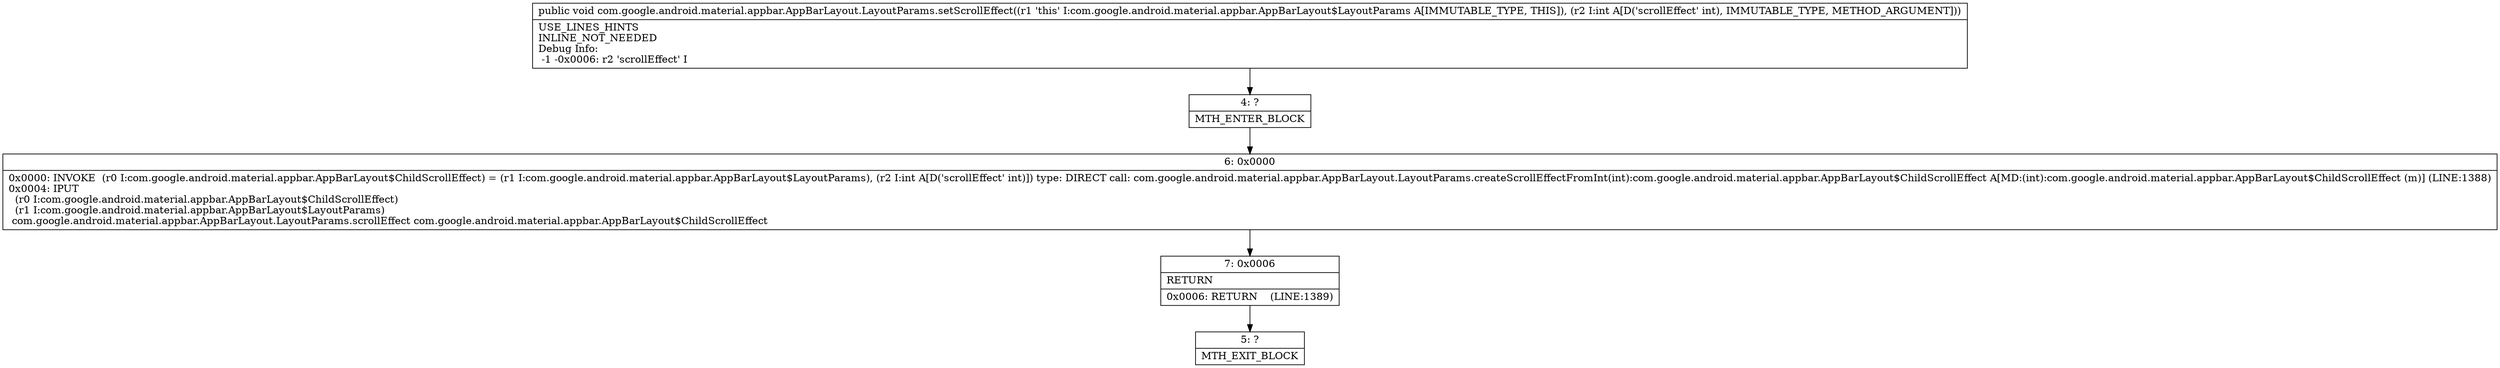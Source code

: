 digraph "CFG forcom.google.android.material.appbar.AppBarLayout.LayoutParams.setScrollEffect(I)V" {
Node_4 [shape=record,label="{4\:\ ?|MTH_ENTER_BLOCK\l}"];
Node_6 [shape=record,label="{6\:\ 0x0000|0x0000: INVOKE  (r0 I:com.google.android.material.appbar.AppBarLayout$ChildScrollEffect) = (r1 I:com.google.android.material.appbar.AppBarLayout$LayoutParams), (r2 I:int A[D('scrollEffect' int)]) type: DIRECT call: com.google.android.material.appbar.AppBarLayout.LayoutParams.createScrollEffectFromInt(int):com.google.android.material.appbar.AppBarLayout$ChildScrollEffect A[MD:(int):com.google.android.material.appbar.AppBarLayout$ChildScrollEffect (m)] (LINE:1388)\l0x0004: IPUT  \l  (r0 I:com.google.android.material.appbar.AppBarLayout$ChildScrollEffect)\l  (r1 I:com.google.android.material.appbar.AppBarLayout$LayoutParams)\l com.google.android.material.appbar.AppBarLayout.LayoutParams.scrollEffect com.google.android.material.appbar.AppBarLayout$ChildScrollEffect \l}"];
Node_7 [shape=record,label="{7\:\ 0x0006|RETURN\l|0x0006: RETURN    (LINE:1389)\l}"];
Node_5 [shape=record,label="{5\:\ ?|MTH_EXIT_BLOCK\l}"];
MethodNode[shape=record,label="{public void com.google.android.material.appbar.AppBarLayout.LayoutParams.setScrollEffect((r1 'this' I:com.google.android.material.appbar.AppBarLayout$LayoutParams A[IMMUTABLE_TYPE, THIS]), (r2 I:int A[D('scrollEffect' int), IMMUTABLE_TYPE, METHOD_ARGUMENT]))  | USE_LINES_HINTS\lINLINE_NOT_NEEDED\lDebug Info:\l  \-1 \-0x0006: r2 'scrollEffect' I\l}"];
MethodNode -> Node_4;Node_4 -> Node_6;
Node_6 -> Node_7;
Node_7 -> Node_5;
}

